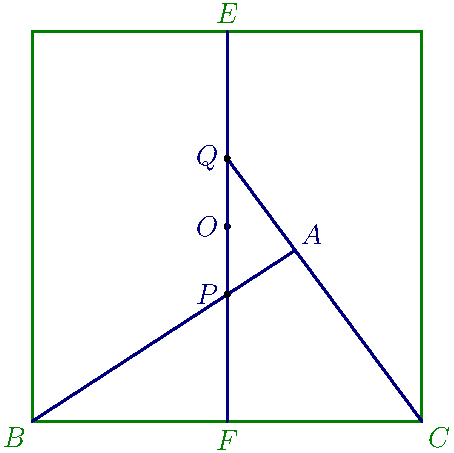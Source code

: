 settings.outformat = "png";
defaultpen(fontsize(14pt));
import geometry;

size(8cm);

pair A = (-2, 2);
pair B = (-2, -2);
pair C = (2, -2);
pair D = (2, 2);

draw(A -- B -- C -- D -- cycle, bp+0.5*green);
dot((0, 0));
pair p = (0, -.7);
pair q = (0, .7);

line l1 = line(B, p);
line l2 = line(C, q);
point x = intersectionpoint(l1, l2);
draw(B -- x, bp+0.5*blue);
draw(C -- q, bp+0.5*blue);
draw((0, 2) -- (0, -2), bp+0.5*blue);
label("$B$", B, align=SW, bp+0.5*green);
label("$C$", C, align=SE, bp+0.5*green);
label("$A$", x, align=NE, bp+0.5*blue);
dot(p);
dot(q);
label("$Q$", q, align=W, bp+0.5*blue);
label("$P$", p, align=W, bp+0.5*blue);
label("$O$", (0, 0), align=W, bp+0.5*blue);
label("$E$", (0, 2), align=N, bp+0.5*green);
label("$F$", (0, -2), align=S, bp+0.5*green);
